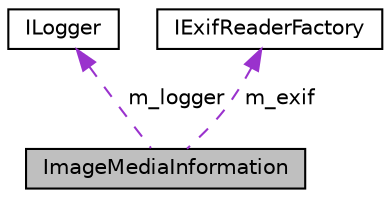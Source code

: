 digraph "ImageMediaInformation"
{
 // LATEX_PDF_SIZE
  edge [fontname="Helvetica",fontsize="10",labelfontname="Helvetica",labelfontsize="10"];
  node [fontname="Helvetica",fontsize="10",shape=record];
  Node1 [label="ImageMediaInformation",height=0.2,width=0.4,color="black", fillcolor="grey75", style="filled", fontcolor="black",tooltip=" "];
  Node2 -> Node1 [dir="back",color="darkorchid3",fontsize="10",style="dashed",label=" m_logger" ,fontname="Helvetica"];
  Node2 [label="ILogger",height=0.2,width=0.4,color="black", fillcolor="white", style="filled",URL="$struct_i_logger.html",tooltip=" "];
  Node3 -> Node1 [dir="back",color="darkorchid3",fontsize="10",style="dashed",label=" m_exif" ,fontname="Helvetica"];
  Node3 [label="IExifReaderFactory",height=0.2,width=0.4,color="black", fillcolor="white", style="filled",URL="$struct_i_exif_reader_factory.html",tooltip=" "];
}
